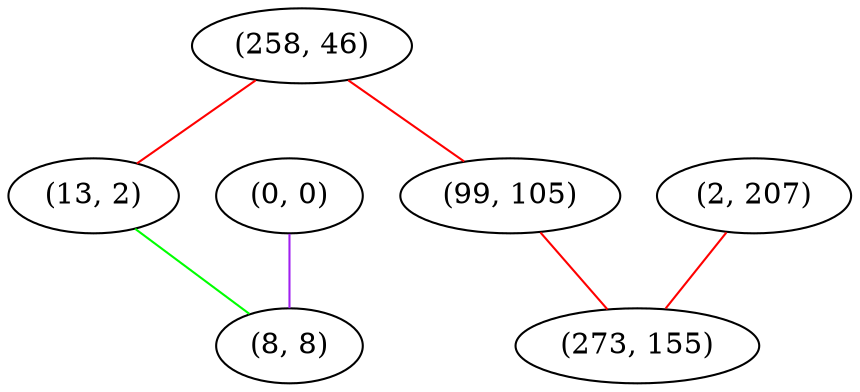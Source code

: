 graph "" {
"(258, 46)";
"(13, 2)";
"(0, 0)";
"(8, 8)";
"(99, 105)";
"(2, 207)";
"(273, 155)";
"(258, 46)" -- "(99, 105)"  [color=red, key=0, weight=1];
"(258, 46)" -- "(13, 2)"  [color=red, key=0, weight=1];
"(13, 2)" -- "(8, 8)"  [color=green, key=0, weight=2];
"(0, 0)" -- "(8, 8)"  [color=purple, key=0, weight=4];
"(99, 105)" -- "(273, 155)"  [color=red, key=0, weight=1];
"(2, 207)" -- "(273, 155)"  [color=red, key=0, weight=1];
}
